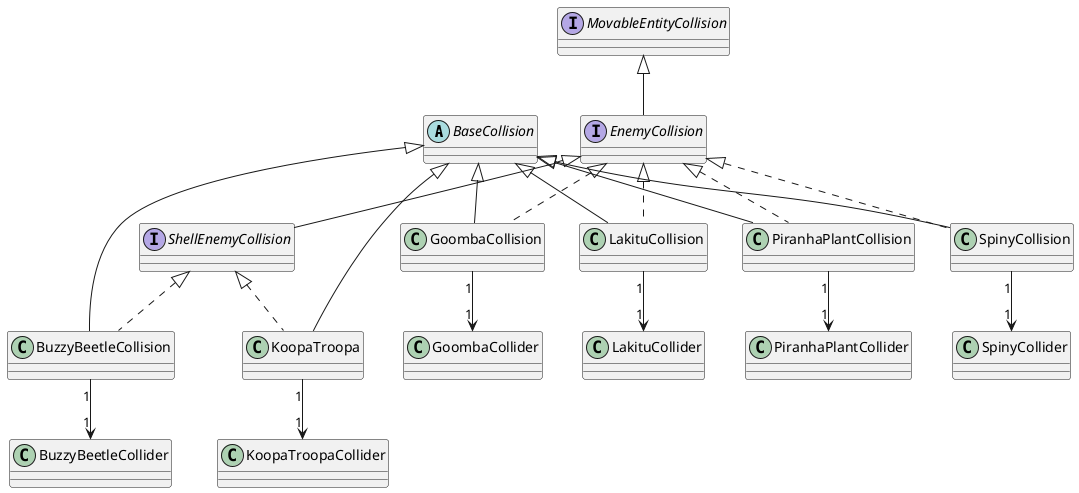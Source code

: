 @startuml

abstract BaseCollision

interface EnemyCollision
interface ShellEnemyCollision
interface MovableEntityCollision

EnemyCollision -u-|> MovableEntityCollision

ShellEnemyCollision -u-|> EnemyCollision

BuzzyBeetleCollision .u.|> ShellEnemyCollision
BuzzyBeetleCollision -u-|> BaseCollision
BuzzyBeetleCollision "1" --> "1" BuzzyBeetleCollider

GoombaCollision .u.|> EnemyCollision
GoombaCollision -u-|> BaseCollision 
GoombaCollision "1" --> "1" GoombaCollider

KoopaTroopa .u.|> ShellEnemyCollision
KoopaTroopa -u-|> BaseCollision
KoopaTroopa "1" --> "1" KoopaTroopaCollider

LakituCollision .u.|> EnemyCollision
LakituCollision -u-|> BaseCollision 
LakituCollision "1" --> "1" LakituCollider

PiranhaPlantCollision .u.|> EnemyCollision
PiranhaPlantCollision -u-|> BaseCollision
PiranhaPlantCollision "1" --> "1" PiranhaPlantCollider

SpinyCollision .u.|> EnemyCollision
SpinyCollision -u-|> BaseCollision
SpinyCollision "1" --> "1" SpinyCollider

@enduml
